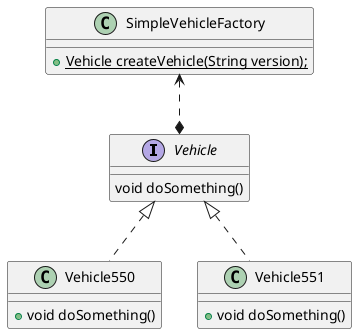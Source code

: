 @startuml
interface Vehicle {
    void doSomething()
}
class Vehicle550 implements Vehicle {
    +void doSomething()
}
class Vehicle551 implements Vehicle {
    +void doSomething()
}

class SimpleVehicleFactory {
    +{static} Vehicle createVehicle(String version);
}

SimpleVehicleFactory  <..* Vehicle
@enduml